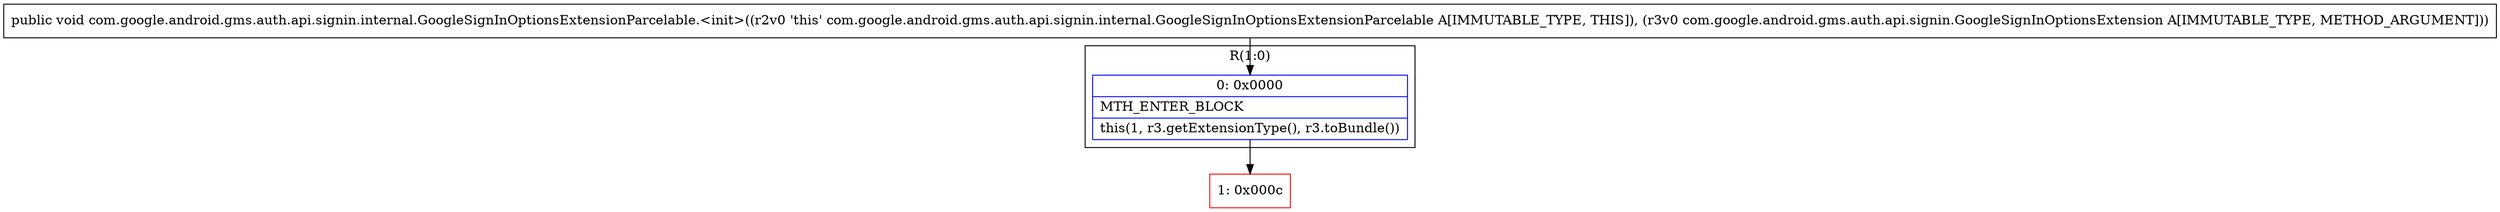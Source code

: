 digraph "CFG forcom.google.android.gms.auth.api.signin.internal.GoogleSignInOptionsExtensionParcelable.\<init\>(Lcom\/google\/android\/gms\/auth\/api\/signin\/GoogleSignInOptionsExtension;)V" {
subgraph cluster_Region_322533718 {
label = "R(1:0)";
node [shape=record,color=blue];
Node_0 [shape=record,label="{0\:\ 0x0000|MTH_ENTER_BLOCK\l|this(1, r3.getExtensionType(), r3.toBundle())\l}"];
}
Node_1 [shape=record,color=red,label="{1\:\ 0x000c}"];
MethodNode[shape=record,label="{public void com.google.android.gms.auth.api.signin.internal.GoogleSignInOptionsExtensionParcelable.\<init\>((r2v0 'this' com.google.android.gms.auth.api.signin.internal.GoogleSignInOptionsExtensionParcelable A[IMMUTABLE_TYPE, THIS]), (r3v0 com.google.android.gms.auth.api.signin.GoogleSignInOptionsExtension A[IMMUTABLE_TYPE, METHOD_ARGUMENT])) }"];
MethodNode -> Node_0;
Node_0 -> Node_1;
}

